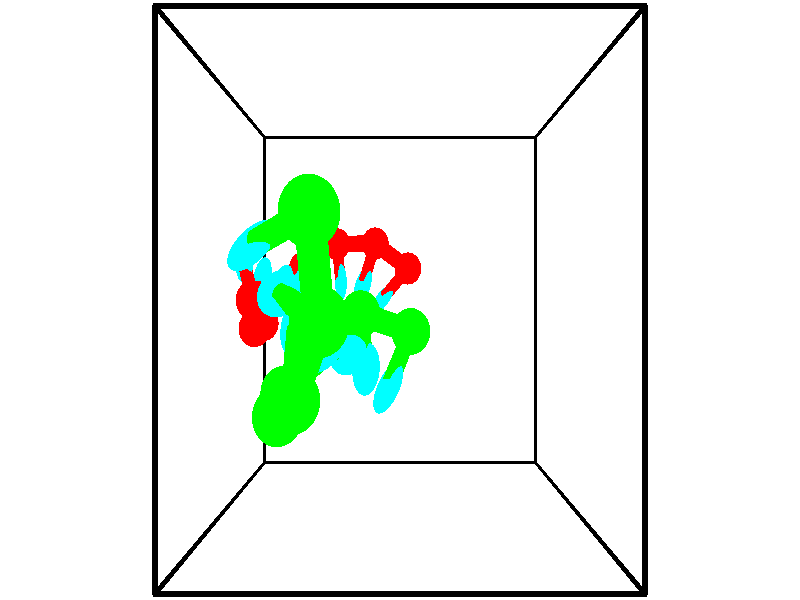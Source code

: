 // switches for output
#declare DRAW_BASES = 1; // possible values are 0, 1; only relevant for DNA ribbons
#declare DRAW_BASES_TYPE = 3; // possible values are 1, 2, 3; only relevant for DNA ribbons
#declare DRAW_FOG = 0; // set to 1 to enable fog

#include "colors.inc"

#include "transforms.inc"
background { rgb <1, 1, 1>}

#default {
   normal{
       ripples 0.25
       frequency 0.20
       turbulence 0.2
       lambda 5
   }
	finish {
		phong 0.1
		phong_size 40.
	}
}

// original window dimensions: 1024x640


// camera settings

camera {
	sky <-0, 1, 0>
	up <-0, 1, 0>
	right 1.6 * <1, 0, 0>
	location <2.5, 2.5, 11.1562>
	look_at <2.5, 2.5, 2.5>
	direction <0, 0, -8.6562>
	angle 67.0682
}


# declare cpy_camera_pos = <2.5, 2.5, 11.1562>;
# if (DRAW_FOG = 1)
fog {
	fog_type 2
	up vnormalize(cpy_camera_pos)
	color rgbt<1,1,1,0.3>
	distance 1e-5
	fog_alt 3e-3
	fog_offset 4
}
# end


// LIGHTS

# declare lum = 6;
global_settings {
	ambient_light rgb lum * <0.05, 0.05, 0.05>
	max_trace_level 15
}# declare cpy_direct_light_amount = 0.25;
light_source
{	1000 * <-1, -1, 1>,
	rgb lum * cpy_direct_light_amount
	parallel
}

light_source
{	1000 * <1, 1, -1>,
	rgb lum * cpy_direct_light_amount
	parallel
}

// strand 0

// nucleotide -1

// particle -1
sphere {
	<0.274657, 2.497972, 2.028531> 0.250000
	pigment { color rgbt <1,0,0,0> }
	no_shadow
}
cylinder {
	<0.134972, 2.771206, 1.771955>,  <0.051160, 2.935147, 1.618010>, 0.100000
	pigment { color rgbt <1,0,0,0> }
	no_shadow
}
cylinder {
	<0.134972, 2.771206, 1.771955>,  <0.274657, 2.497972, 2.028531>, 0.100000
	pigment { color rgbt <1,0,0,0> }
	no_shadow
}

// particle -1
sphere {
	<0.134972, 2.771206, 1.771955> 0.100000
	pigment { color rgbt <1,0,0,0> }
	no_shadow
}
sphere {
	0, 1
	scale<0.080000,0.200000,0.300000>
	matrix <0.687044, -0.278838, -0.670984,
		-0.637197, -0.675013, -0.371936,
		-0.349213, 0.683086, -0.641439,
		0.030208, 2.976132, 1.579524>
	pigment { color rgbt <0,1,1,0> }
	no_shadow
}
cylinder {
	<0.159807, 2.118859, 1.442928>,  <0.274657, 2.497972, 2.028531>, 0.130000
	pigment { color rgbt <1,0,0,0> }
	no_shadow
}

// nucleotide -1

// particle -1
sphere {
	<0.159807, 2.118859, 1.442928> 0.250000
	pigment { color rgbt <1,0,0,0> }
	no_shadow
}
cylinder {
	<0.207840, 2.504879, 1.349756>,  <0.236660, 2.736491, 1.293853>, 0.100000
	pigment { color rgbt <1,0,0,0> }
	no_shadow
}
cylinder {
	<0.207840, 2.504879, 1.349756>,  <0.159807, 2.118859, 1.442928>, 0.100000
	pigment { color rgbt <1,0,0,0> }
	no_shadow
}

// particle -1
sphere {
	<0.207840, 2.504879, 1.349756> 0.100000
	pigment { color rgbt <1,0,0,0> }
	no_shadow
}
sphere {
	0, 1
	scale<0.080000,0.200000,0.300000>
	matrix <0.567658, -0.259234, -0.781385,
		-0.814459, -0.038393, -0.578949,
		0.120084, 0.965051, -0.232930,
		0.243865, 2.794394, 1.279877>
	pigment { color rgbt <0,1,1,0> }
	no_shadow
}
cylinder {
	<0.134232, 2.157997, 0.666601>,  <0.159807, 2.118859, 1.442928>, 0.130000
	pigment { color rgbt <1,0,0,0> }
	no_shadow
}

// nucleotide -1

// particle -1
sphere {
	<0.134232, 2.157997, 0.666601> 0.250000
	pigment { color rgbt <1,0,0,0> }
	no_shadow
}
cylinder {
	<0.337090, 2.484779, 0.776428>,  <0.458804, 2.680849, 0.842325>, 0.100000
	pigment { color rgbt <1,0,0,0> }
	no_shadow
}
cylinder {
	<0.337090, 2.484779, 0.776428>,  <0.134232, 2.157997, 0.666601>, 0.100000
	pigment { color rgbt <1,0,0,0> }
	no_shadow
}

// particle -1
sphere {
	<0.337090, 2.484779, 0.776428> 0.100000
	pigment { color rgbt <1,0,0,0> }
	no_shadow
}
sphere {
	0, 1
	scale<0.080000,0.200000,0.300000>
	matrix <0.564934, -0.074511, -0.821765,
		-0.650886, 0.571867, -0.499314,
		0.507145, 0.816955, 0.274569,
		0.489233, 2.729866, 0.858799>
	pigment { color rgbt <0,1,1,0> }
	no_shadow
}
cylinder {
	<0.294430, 2.511699, 0.093550>,  <0.134232, 2.157997, 0.666601>, 0.130000
	pigment { color rgbt <1,0,0,0> }
	no_shadow
}

// nucleotide -1

// particle -1
sphere {
	<0.294430, 2.511699, 0.093550> 0.250000
	pigment { color rgbt <1,0,0,0> }
	no_shadow
}
cylinder {
	<0.570580, 2.660618, 0.341673>,  <0.736269, 2.749969, 0.490547>, 0.100000
	pigment { color rgbt <1,0,0,0> }
	no_shadow
}
cylinder {
	<0.570580, 2.660618, 0.341673>,  <0.294430, 2.511699, 0.093550>, 0.100000
	pigment { color rgbt <1,0,0,0> }
	no_shadow
}

// particle -1
sphere {
	<0.570580, 2.660618, 0.341673> 0.100000
	pigment { color rgbt <1,0,0,0> }
	no_shadow
}
sphere {
	0, 1
	scale<0.080000,0.200000,0.300000>
	matrix <0.693771, -0.097611, -0.713551,
		-0.205104, 0.922967, -0.325676,
		0.690373, 0.372296, 0.620307,
		0.777691, 2.772307, 0.527765>
	pigment { color rgbt <0,1,1,0> }
	no_shadow
}
cylinder {
	<0.657644, 3.005466, -0.249473>,  <0.294430, 2.511699, 0.093550>, 0.130000
	pigment { color rgbt <1,0,0,0> }
	no_shadow
}

// nucleotide -1

// particle -1
sphere {
	<0.657644, 3.005466, -0.249473> 0.250000
	pigment { color rgbt <1,0,0,0> }
	no_shadow
}
cylinder {
	<0.895226, 2.855827, 0.035419>,  <1.037774, 2.766044, 0.206355>, 0.100000
	pigment { color rgbt <1,0,0,0> }
	no_shadow
}
cylinder {
	<0.895226, 2.855827, 0.035419>,  <0.657644, 3.005466, -0.249473>, 0.100000
	pigment { color rgbt <1,0,0,0> }
	no_shadow
}

// particle -1
sphere {
	<0.895226, 2.855827, 0.035419> 0.100000
	pigment { color rgbt <1,0,0,0> }
	no_shadow
}
sphere {
	0, 1
	scale<0.080000,0.200000,0.300000>
	matrix <0.703786, -0.187283, -0.685281,
		0.389749, 0.908283, 0.152045,
		0.593954, -0.374095, 0.712230,
		1.073412, 2.743599, 0.249089>
	pigment { color rgbt <0,1,1,0> }
	no_shadow
}
cylinder {
	<1.302209, 3.383261, -0.282538>,  <0.657644, 3.005466, -0.249473>, 0.130000
	pigment { color rgbt <1,0,0,0> }
	no_shadow
}

// nucleotide -1

// particle -1
sphere {
	<1.302209, 3.383261, -0.282538> 0.250000
	pigment { color rgbt <1,0,0,0> }
	no_shadow
}
cylinder {
	<1.364098, 3.036430, -0.093122>,  <1.401231, 2.828332, 0.020527>, 0.100000
	pigment { color rgbt <1,0,0,0> }
	no_shadow
}
cylinder {
	<1.364098, 3.036430, -0.093122>,  <1.302209, 3.383261, -0.282538>, 0.100000
	pigment { color rgbt <1,0,0,0> }
	no_shadow
}

// particle -1
sphere {
	<1.364098, 3.036430, -0.093122> 0.100000
	pigment { color rgbt <1,0,0,0> }
	no_shadow
}
sphere {
	0, 1
	scale<0.080000,0.200000,0.300000>
	matrix <0.883163, -0.093445, -0.459664,
		0.442813, 0.489333, 0.751312,
		0.154723, -0.867076, 0.473539,
		1.410514, 2.776307, 0.048939>
	pigment { color rgbt <0,1,1,0> }
	no_shadow
}
cylinder {
	<2.037596, 3.379177, -0.131027>,  <1.302209, 3.383261, -0.282538>, 0.130000
	pigment { color rgbt <1,0,0,0> }
	no_shadow
}

// nucleotide -1

// particle -1
sphere {
	<2.037596, 3.379177, -0.131027> 0.250000
	pigment { color rgbt <1,0,0,0> }
	no_shadow
}
cylinder {
	<1.905502, 3.002735, -0.101992>,  <1.826246, 2.776870, -0.084570>, 0.100000
	pigment { color rgbt <1,0,0,0> }
	no_shadow
}
cylinder {
	<1.905502, 3.002735, -0.101992>,  <2.037596, 3.379177, -0.131027>, 0.100000
	pigment { color rgbt <1,0,0,0> }
	no_shadow
}

// particle -1
sphere {
	<1.905502, 3.002735, -0.101992> 0.100000
	pigment { color rgbt <1,0,0,0> }
	no_shadow
}
sphere {
	0, 1
	scale<0.080000,0.200000,0.300000>
	matrix <0.674800, -0.289161, -0.678993,
		0.659993, -0.175244, 0.730547,
		-0.330235, -0.941103, 0.072589,
		1.806432, 2.720404, -0.080215>
	pigment { color rgbt <0,1,1,0> }
	no_shadow
}
cylinder {
	<2.647020, 2.991895, -0.152153>,  <2.037596, 3.379177, -0.131027>, 0.130000
	pigment { color rgbt <1,0,0,0> }
	no_shadow
}

// nucleotide -1

// particle -1
sphere {
	<2.647020, 2.991895, -0.152153> 0.250000
	pigment { color rgbt <1,0,0,0> }
	no_shadow
}
cylinder {
	<2.369186, 2.714035, -0.227003>,  <2.202486, 2.547319, -0.271913>, 0.100000
	pigment { color rgbt <1,0,0,0> }
	no_shadow
}
cylinder {
	<2.369186, 2.714035, -0.227003>,  <2.647020, 2.991895, -0.152153>, 0.100000
	pigment { color rgbt <1,0,0,0> }
	no_shadow
}

// particle -1
sphere {
	<2.369186, 2.714035, -0.227003> 0.100000
	pigment { color rgbt <1,0,0,0> }
	no_shadow
}
sphere {
	0, 1
	scale<0.080000,0.200000,0.300000>
	matrix <0.679389, -0.547819, -0.488184,
		0.236607, -0.466215, 0.852444,
		-0.694584, -0.694649, -0.187124,
		2.160811, 2.505640, -0.283140>
	pigment { color rgbt <0,1,1,0> }
	no_shadow
}
// strand 1

// nucleotide -1

// particle -1
sphere {
	<2.638695, 2.163542, 3.398623> 0.250000
	pigment { color rgbt <0,1,0,0> }
	no_shadow
}
cylinder {
	<2.475876, 1.838703, 3.565865>,  <2.378185, 1.643800, 3.666209>, 0.100000
	pigment { color rgbt <0,1,0,0> }
	no_shadow
}
cylinder {
	<2.475876, 1.838703, 3.565865>,  <2.638695, 2.163542, 3.398623>, 0.100000
	pigment { color rgbt <0,1,0,0> }
	no_shadow
}

// particle -1
sphere {
	<2.475876, 1.838703, 3.565865> 0.100000
	pigment { color rgbt <0,1,0,0> }
	no_shadow
}
sphere {
	0, 1
	scale<0.080000,0.200000,0.300000>
	matrix <-0.647386, 0.579412, 0.495149,
		-0.644363, -0.069125, -0.761589,
		-0.407047, -0.812098, 0.418103,
		2.353762, 1.595074, 3.691295>
	pigment { color rgbt <0,1,1,0> }
	no_shadow
}
cylinder {
	<2.001119, 2.352752, 3.506202>,  <2.638695, 2.163542, 3.398623>, 0.130000
	pigment { color rgbt <0,1,0,0> }
	no_shadow
}

// nucleotide -1

// particle -1
sphere {
	<2.001119, 2.352752, 3.506202> 0.250000
	pigment { color rgbt <0,1,0,0> }
	no_shadow
}
cylinder {
	<2.053352, 2.046871, 3.758608>,  <2.084692, 1.863343, 3.910051>, 0.100000
	pigment { color rgbt <0,1,0,0> }
	no_shadow
}
cylinder {
	<2.053352, 2.046871, 3.758608>,  <2.001119, 2.352752, 3.506202>, 0.100000
	pigment { color rgbt <0,1,0,0> }
	no_shadow
}

// particle -1
sphere {
	<2.053352, 2.046871, 3.758608> 0.100000
	pigment { color rgbt <0,1,0,0> }
	no_shadow
}
sphere {
	0, 1
	scale<0.080000,0.200000,0.300000>
	matrix <-0.598629, 0.446534, 0.665019,
		-0.790311, -0.464582, -0.399464,
		0.130582, -0.764703, 0.631013,
		2.092527, 1.817460, 3.947912>
	pigment { color rgbt <0,1,1,0> }
	no_shadow
}
cylinder {
	<1.392186, 1.954055, 3.731939>,  <2.001119, 2.352752, 3.506202>, 0.130000
	pigment { color rgbt <0,1,0,0> }
	no_shadow
}

// nucleotide -1

// particle -1
sphere {
	<1.392186, 1.954055, 3.731939> 0.250000
	pigment { color rgbt <0,1,0,0> }
	no_shadow
}
cylinder {
	<1.683113, 1.965603, 4.006216>,  <1.857670, 1.972532, 4.170782>, 0.100000
	pigment { color rgbt <0,1,0,0> }
	no_shadow
}
cylinder {
	<1.683113, 1.965603, 4.006216>,  <1.392186, 1.954055, 3.731939>, 0.100000
	pigment { color rgbt <0,1,0,0> }
	no_shadow
}

// particle -1
sphere {
	<1.683113, 1.965603, 4.006216> 0.100000
	pigment { color rgbt <0,1,0,0> }
	no_shadow
}
sphere {
	0, 1
	scale<0.080000,0.200000,0.300000>
	matrix <-0.654863, 0.328118, 0.680803,
		-0.205333, -0.944195, 0.257552,
		0.727319, 0.028870, 0.685692,
		1.901309, 1.974264, 4.211924>
	pigment { color rgbt <0,1,1,0> }
	no_shadow
}
cylinder {
	<1.190809, 1.632422, 4.388119>,  <1.392186, 1.954055, 3.731939>, 0.130000
	pigment { color rgbt <0,1,0,0> }
	no_shadow
}

// nucleotide -1

// particle -1
sphere {
	<1.190809, 1.632422, 4.388119> 0.250000
	pigment { color rgbt <0,1,0,0> }
	no_shadow
}
cylinder {
	<1.483582, 1.885372, 4.489611>,  <1.659245, 2.037143, 4.550506>, 0.100000
	pigment { color rgbt <0,1,0,0> }
	no_shadow
}
cylinder {
	<1.483582, 1.885372, 4.489611>,  <1.190809, 1.632422, 4.388119>, 0.100000
	pigment { color rgbt <0,1,0,0> }
	no_shadow
}

// particle -1
sphere {
	<1.483582, 1.885372, 4.489611> 0.100000
	pigment { color rgbt <0,1,0,0> }
	no_shadow
}
sphere {
	0, 1
	scale<0.080000,0.200000,0.300000>
	matrix <-0.562647, 0.350888, 0.748536,
		0.384323, -0.690638, 0.612629,
		0.731931, 0.632373, 0.253731,
		1.703161, 2.075085, 4.565730>
	pigment { color rgbt <0,1,1,0> }
	no_shadow
}
cylinder {
	<1.285936, 1.536970, 5.161301>,  <1.190809, 1.632422, 4.388119>, 0.130000
	pigment { color rgbt <0,1,0,0> }
	no_shadow
}

// nucleotide -1

// particle -1
sphere {
	<1.285936, 1.536970, 5.161301> 0.250000
	pigment { color rgbt <0,1,0,0> }
	no_shadow
}
cylinder {
	<1.505623, 1.869423, 5.126478>,  <1.637435, 2.068895, 5.105585>, 0.100000
	pigment { color rgbt <0,1,0,0> }
	no_shadow
}
cylinder {
	<1.505623, 1.869423, 5.126478>,  <1.285936, 1.536970, 5.161301>, 0.100000
	pigment { color rgbt <0,1,0,0> }
	no_shadow
}

// particle -1
sphere {
	<1.505623, 1.869423, 5.126478> 0.100000
	pigment { color rgbt <0,1,0,0> }
	no_shadow
}
sphere {
	0, 1
	scale<0.080000,0.200000,0.300000>
	matrix <-0.399548, 0.352655, 0.846166,
		0.733977, -0.429945, 0.525761,
		0.549217, 0.831133, -0.087057,
		1.670388, 2.118763, 5.100361>
	pigment { color rgbt <0,1,1,0> }
	no_shadow
}
cylinder {
	<1.539621, 1.753162, 5.799798>,  <1.285936, 1.536970, 5.161301>, 0.130000
	pigment { color rgbt <0,1,0,0> }
	no_shadow
}

// nucleotide -1

// particle -1
sphere {
	<1.539621, 1.753162, 5.799798> 0.250000
	pigment { color rgbt <0,1,0,0> }
	no_shadow
}
cylinder {
	<1.528419, 2.071770, 5.558212>,  <1.521699, 2.262934, 5.413261>, 0.100000
	pigment { color rgbt <0,1,0,0> }
	no_shadow
}
cylinder {
	<1.528419, 2.071770, 5.558212>,  <1.539621, 1.753162, 5.799798>, 0.100000
	pigment { color rgbt <0,1,0,0> }
	no_shadow
}

// particle -1
sphere {
	<1.528419, 2.071770, 5.558212> 0.100000
	pigment { color rgbt <0,1,0,0> }
	no_shadow
}
sphere {
	0, 1
	scale<0.080000,0.200000,0.300000>
	matrix <-0.511395, 0.507729, 0.693315,
		0.858889, 0.328279, 0.393119,
		-0.028003, 0.796520, -0.603963,
		1.520019, 2.310726, 5.377023>
	pigment { color rgbt <0,1,1,0> }
	no_shadow
}
cylinder {
	<1.832126, 2.349400, 6.159148>,  <1.539621, 1.753162, 5.799798>, 0.130000
	pigment { color rgbt <0,1,0,0> }
	no_shadow
}

// nucleotide -1

// particle -1
sphere {
	<1.832126, 2.349400, 6.159148> 0.250000
	pigment { color rgbt <0,1,0,0> }
	no_shadow
}
cylinder {
	<1.581459, 2.464890, 5.869617>,  <1.431059, 2.534184, 5.695899>, 0.100000
	pigment { color rgbt <0,1,0,0> }
	no_shadow
}
cylinder {
	<1.581459, 2.464890, 5.869617>,  <1.832126, 2.349400, 6.159148>, 0.100000
	pigment { color rgbt <0,1,0,0> }
	no_shadow
}

// particle -1
sphere {
	<1.581459, 2.464890, 5.869617> 0.100000
	pigment { color rgbt <0,1,0,0> }
	no_shadow
}
sphere {
	0, 1
	scale<0.080000,0.200000,0.300000>
	matrix <-0.477251, 0.592081, 0.649363,
		0.616051, 0.752382, -0.233244,
		-0.626668, 0.288724, -0.723827,
		1.393459, 2.551507, 5.652469>
	pigment { color rgbt <0,1,1,0> }
	no_shadow
}
cylinder {
	<1.768073, 3.095741, 6.284758>,  <1.832126, 2.349400, 6.159148>, 0.130000
	pigment { color rgbt <0,1,0,0> }
	no_shadow
}

// nucleotide -1

// particle -1
sphere {
	<1.768073, 3.095741, 6.284758> 0.250000
	pigment { color rgbt <0,1,0,0> }
	no_shadow
}
cylinder {
	<1.449059, 2.980564, 6.072710>,  <1.257650, 2.911458, 5.945481>, 0.100000
	pigment { color rgbt <0,1,0,0> }
	no_shadow
}
cylinder {
	<1.449059, 2.980564, 6.072710>,  <1.768073, 3.095741, 6.284758>, 0.100000
	pigment { color rgbt <0,1,0,0> }
	no_shadow
}

// particle -1
sphere {
	<1.449059, 2.980564, 6.072710> 0.100000
	pigment { color rgbt <0,1,0,0> }
	no_shadow
}
sphere {
	0, 1
	scale<0.080000,0.200000,0.300000>
	matrix <-0.594043, 0.527950, 0.606944,
		0.105112, 0.798973, -0.592109,
		-0.797536, -0.287941, -0.530119,
		1.209798, 2.894182, 5.913674>
	pigment { color rgbt <0,1,1,0> }
	no_shadow
}
// box output
cylinder {
	<0.000000, 0.000000, 0.000000>,  <5.000000, 0.000000, 0.000000>, 0.025000
	pigment { color rgbt <0,0,0,0> }
	no_shadow
}
cylinder {
	<0.000000, 0.000000, 0.000000>,  <0.000000, 5.000000, 0.000000>, 0.025000
	pigment { color rgbt <0,0,0,0> }
	no_shadow
}
cylinder {
	<0.000000, 0.000000, 0.000000>,  <0.000000, 0.000000, 5.000000>, 0.025000
	pigment { color rgbt <0,0,0,0> }
	no_shadow
}
cylinder {
	<5.000000, 5.000000, 5.000000>,  <0.000000, 5.000000, 5.000000>, 0.025000
	pigment { color rgbt <0,0,0,0> }
	no_shadow
}
cylinder {
	<5.000000, 5.000000, 5.000000>,  <5.000000, 0.000000, 5.000000>, 0.025000
	pigment { color rgbt <0,0,0,0> }
	no_shadow
}
cylinder {
	<5.000000, 5.000000, 5.000000>,  <5.000000, 5.000000, 0.000000>, 0.025000
	pigment { color rgbt <0,0,0,0> }
	no_shadow
}
cylinder {
	<0.000000, 0.000000, 5.000000>,  <0.000000, 5.000000, 5.000000>, 0.025000
	pigment { color rgbt <0,0,0,0> }
	no_shadow
}
cylinder {
	<0.000000, 0.000000, 5.000000>,  <5.000000, 0.000000, 5.000000>, 0.025000
	pigment { color rgbt <0,0,0,0> }
	no_shadow
}
cylinder {
	<5.000000, 5.000000, 0.000000>,  <0.000000, 5.000000, 0.000000>, 0.025000
	pigment { color rgbt <0,0,0,0> }
	no_shadow
}
cylinder {
	<5.000000, 5.000000, 0.000000>,  <5.000000, 0.000000, 0.000000>, 0.025000
	pigment { color rgbt <0,0,0,0> }
	no_shadow
}
cylinder {
	<5.000000, 0.000000, 5.000000>,  <5.000000, 0.000000, 0.000000>, 0.025000
	pigment { color rgbt <0,0,0,0> }
	no_shadow
}
cylinder {
	<0.000000, 5.000000, 0.000000>,  <0.000000, 5.000000, 5.000000>, 0.025000
	pigment { color rgbt <0,0,0,0> }
	no_shadow
}
// end of box output
